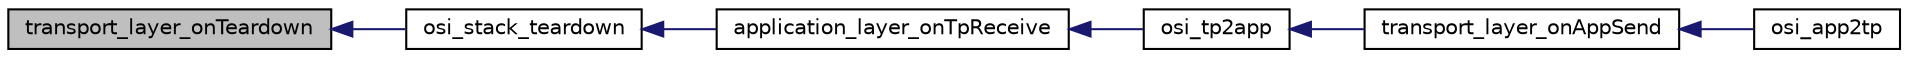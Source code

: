 digraph "transport_layer_onTeardown"
{
  edge [fontname="Helvetica",fontsize="10",labelfontname="Helvetica",labelfontsize="10"];
  node [fontname="Helvetica",fontsize="10",shape=record];
  rankdir="LR";
  Node25 [label="transport_layer_onTeardown",height=0.2,width=0.4,color="black", fillcolor="grey75", style="filled", fontcolor="black"];
  Node25 -> Node26 [dir="back",color="midnightblue",fontsize="10",style="solid",fontname="Helvetica"];
  Node26 [label="osi_stack_teardown",height=0.2,width=0.4,color="black", fillcolor="white", style="filled",URL="$osi_8h.html#a76b52a7c4c8a2434e13a54f4990b31f5",tooltip="Tears down the specified network OSI-stack."];
  Node26 -> Node27 [dir="back",color="midnightblue",fontsize="10",style="solid",fontname="Helvetica"];
  Node27 [label="application_layer_onTpReceive",height=0.2,width=0.4,color="black", fillcolor="white", style="filled",URL="$application__layer_8h.html#aaaf3b795728e090b972d5e6275ebd7a0",tooltip="Called when the application layer receives data from the underlying transport layer."];
  Node27 -> Node28 [dir="back",color="midnightblue",fontsize="10",style="solid",fontname="Helvetica"];
  Node28 [label="osi_tp2app",height=0.2,width=0.4,color="black", fillcolor="white", style="filled",URL="$transport__layer_8h.html#a1cb72211219b09c8f91a14681c6b7111",tooltip="Pushes application layer data from the receiving transport layer to the application layer above it in..."];
  Node28 -> Node29 [dir="back",color="midnightblue",fontsize="10",style="solid",fontname="Helvetica"];
  Node29 [label="transport_layer_onAppSend",height=0.2,width=0.4,color="black", fillcolor="white", style="filled",URL="$transport__layer_8h.html#a4b6229667d4001960c2cc207960c83d3",tooltip="Handles an incoming request from the application to transmit the specified data.  Students are requir..."];
  Node29 -> Node30 [dir="back",color="midnightblue",fontsize="10",style="solid",fontname="Helvetica"];
  Node30 [label="osi_app2tp",height=0.2,width=0.4,color="black", fillcolor="white", style="filled",URL="$application__layer_8h.html#a567f8c4c221a4d4e2a4da6ca7cc9597d",tooltip="Pushes application layer data down to the transport layer in the OSI-stack."];
}
